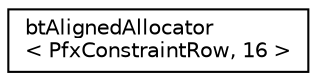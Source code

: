 digraph "Graphical Class Hierarchy"
{
  edge [fontname="Helvetica",fontsize="10",labelfontname="Helvetica",labelfontsize="10"];
  node [fontname="Helvetica",fontsize="10",shape=record];
  rankdir="LR";
  Node1 [label="btAlignedAllocator\l\< PfxConstraintRow, 16 \>",height=0.2,width=0.4,color="black", fillcolor="white", style="filled",URL="$classbt_aligned_allocator.html"];
}
